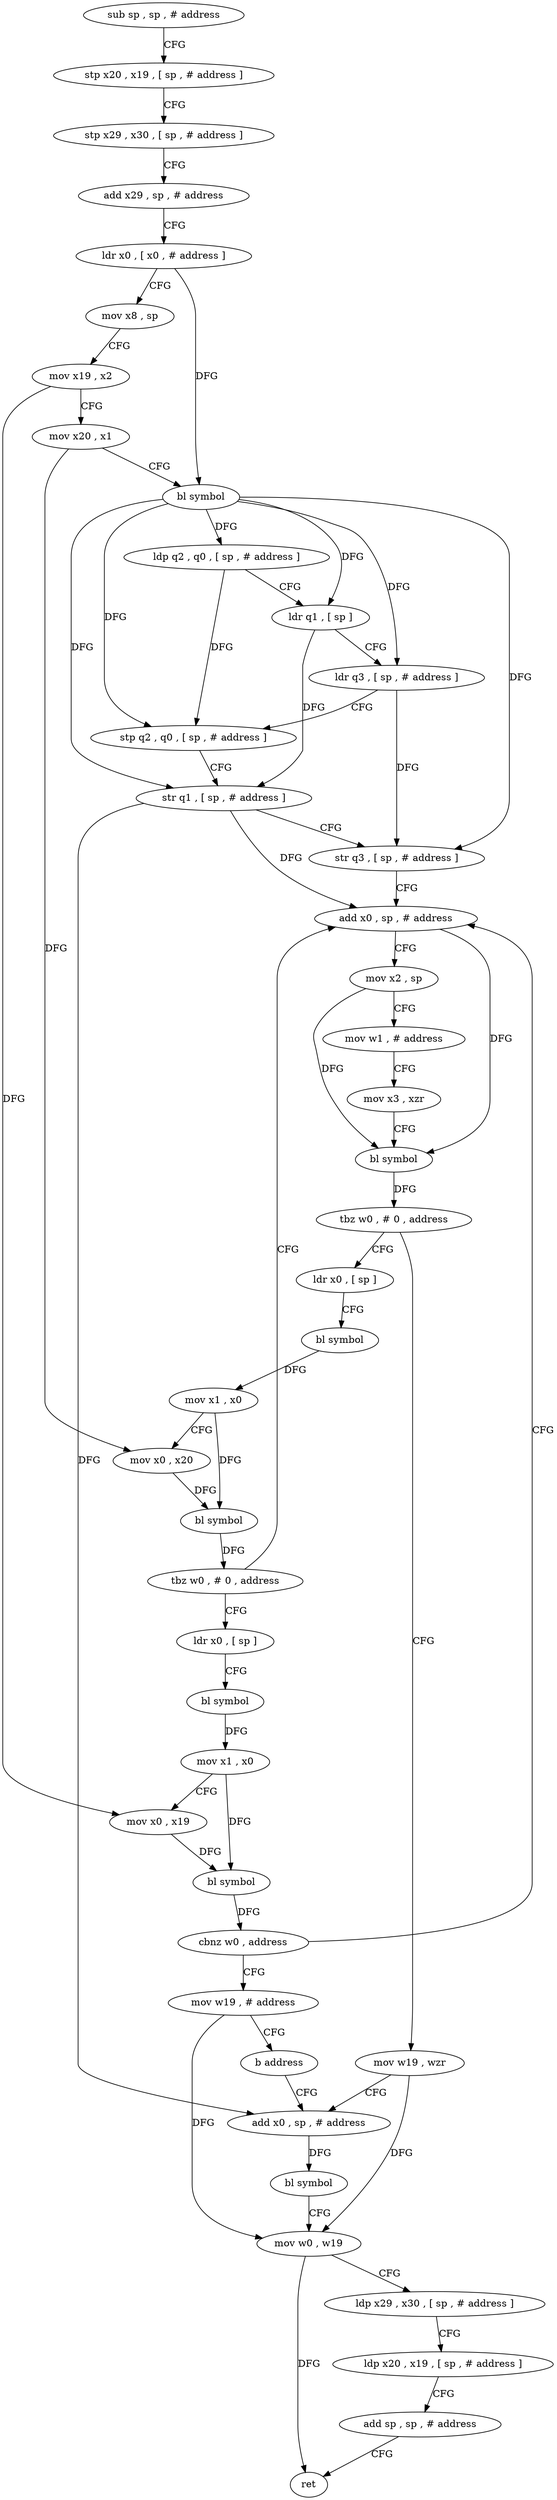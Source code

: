 digraph "func" {
"79088" [label = "sub sp , sp , # address" ]
"79092" [label = "stp x20 , x19 , [ sp , # address ]" ]
"79096" [label = "stp x29 , x30 , [ sp , # address ]" ]
"79100" [label = "add x29 , sp , # address" ]
"79104" [label = "ldr x0 , [ x0 , # address ]" ]
"79108" [label = "mov x8 , sp" ]
"79112" [label = "mov x19 , x2" ]
"79116" [label = "mov x20 , x1" ]
"79120" [label = "bl symbol" ]
"79124" [label = "ldp q2 , q0 , [ sp , # address ]" ]
"79128" [label = "ldr q1 , [ sp ]" ]
"79132" [label = "ldr q3 , [ sp , # address ]" ]
"79136" [label = "stp q2 , q0 , [ sp , # address ]" ]
"79140" [label = "str q1 , [ sp , # address ]" ]
"79144" [label = "str q3 , [ sp , # address ]" ]
"79148" [label = "add x0 , sp , # address" ]
"79228" [label = "mov w19 , wzr" ]
"79232" [label = "add x0 , sp , # address" ]
"79172" [label = "ldr x0 , [ sp ]" ]
"79176" [label = "bl symbol" ]
"79180" [label = "mov x1 , x0" ]
"79184" [label = "mov x0 , x20" ]
"79188" [label = "bl symbol" ]
"79192" [label = "tbz w0 , # 0 , address" ]
"79196" [label = "ldr x0 , [ sp ]" ]
"79152" [label = "mov x2 , sp" ]
"79156" [label = "mov w1 , # address" ]
"79160" [label = "mov x3 , xzr" ]
"79164" [label = "bl symbol" ]
"79168" [label = "tbz w0 , # 0 , address" ]
"79200" [label = "bl symbol" ]
"79204" [label = "mov x1 , x0" ]
"79208" [label = "mov x0 , x19" ]
"79212" [label = "bl symbol" ]
"79216" [label = "cbnz w0 , address" ]
"79220" [label = "mov w19 , # address" ]
"79224" [label = "b address" ]
"79236" [label = "bl symbol" ]
"79240" [label = "mov w0 , w19" ]
"79244" [label = "ldp x29 , x30 , [ sp , # address ]" ]
"79248" [label = "ldp x20 , x19 , [ sp , # address ]" ]
"79252" [label = "add sp , sp , # address" ]
"79256" [label = "ret" ]
"79088" -> "79092" [ label = "CFG" ]
"79092" -> "79096" [ label = "CFG" ]
"79096" -> "79100" [ label = "CFG" ]
"79100" -> "79104" [ label = "CFG" ]
"79104" -> "79108" [ label = "CFG" ]
"79104" -> "79120" [ label = "DFG" ]
"79108" -> "79112" [ label = "CFG" ]
"79112" -> "79116" [ label = "CFG" ]
"79112" -> "79208" [ label = "DFG" ]
"79116" -> "79120" [ label = "CFG" ]
"79116" -> "79184" [ label = "DFG" ]
"79120" -> "79124" [ label = "DFG" ]
"79120" -> "79136" [ label = "DFG" ]
"79120" -> "79128" [ label = "DFG" ]
"79120" -> "79140" [ label = "DFG" ]
"79120" -> "79132" [ label = "DFG" ]
"79120" -> "79144" [ label = "DFG" ]
"79124" -> "79128" [ label = "CFG" ]
"79124" -> "79136" [ label = "DFG" ]
"79128" -> "79132" [ label = "CFG" ]
"79128" -> "79140" [ label = "DFG" ]
"79132" -> "79136" [ label = "CFG" ]
"79132" -> "79144" [ label = "DFG" ]
"79136" -> "79140" [ label = "CFG" ]
"79140" -> "79144" [ label = "CFG" ]
"79140" -> "79148" [ label = "DFG" ]
"79140" -> "79232" [ label = "DFG" ]
"79144" -> "79148" [ label = "CFG" ]
"79148" -> "79152" [ label = "CFG" ]
"79148" -> "79164" [ label = "DFG" ]
"79228" -> "79232" [ label = "CFG" ]
"79228" -> "79240" [ label = "DFG" ]
"79232" -> "79236" [ label = "DFG" ]
"79172" -> "79176" [ label = "CFG" ]
"79176" -> "79180" [ label = "DFG" ]
"79180" -> "79184" [ label = "CFG" ]
"79180" -> "79188" [ label = "DFG" ]
"79184" -> "79188" [ label = "DFG" ]
"79188" -> "79192" [ label = "DFG" ]
"79192" -> "79148" [ label = "CFG" ]
"79192" -> "79196" [ label = "CFG" ]
"79196" -> "79200" [ label = "CFG" ]
"79152" -> "79156" [ label = "CFG" ]
"79152" -> "79164" [ label = "DFG" ]
"79156" -> "79160" [ label = "CFG" ]
"79160" -> "79164" [ label = "CFG" ]
"79164" -> "79168" [ label = "DFG" ]
"79168" -> "79228" [ label = "CFG" ]
"79168" -> "79172" [ label = "CFG" ]
"79200" -> "79204" [ label = "DFG" ]
"79204" -> "79208" [ label = "CFG" ]
"79204" -> "79212" [ label = "DFG" ]
"79208" -> "79212" [ label = "DFG" ]
"79212" -> "79216" [ label = "DFG" ]
"79216" -> "79148" [ label = "CFG" ]
"79216" -> "79220" [ label = "CFG" ]
"79220" -> "79224" [ label = "CFG" ]
"79220" -> "79240" [ label = "DFG" ]
"79224" -> "79232" [ label = "CFG" ]
"79236" -> "79240" [ label = "CFG" ]
"79240" -> "79244" [ label = "CFG" ]
"79240" -> "79256" [ label = "DFG" ]
"79244" -> "79248" [ label = "CFG" ]
"79248" -> "79252" [ label = "CFG" ]
"79252" -> "79256" [ label = "CFG" ]
}
